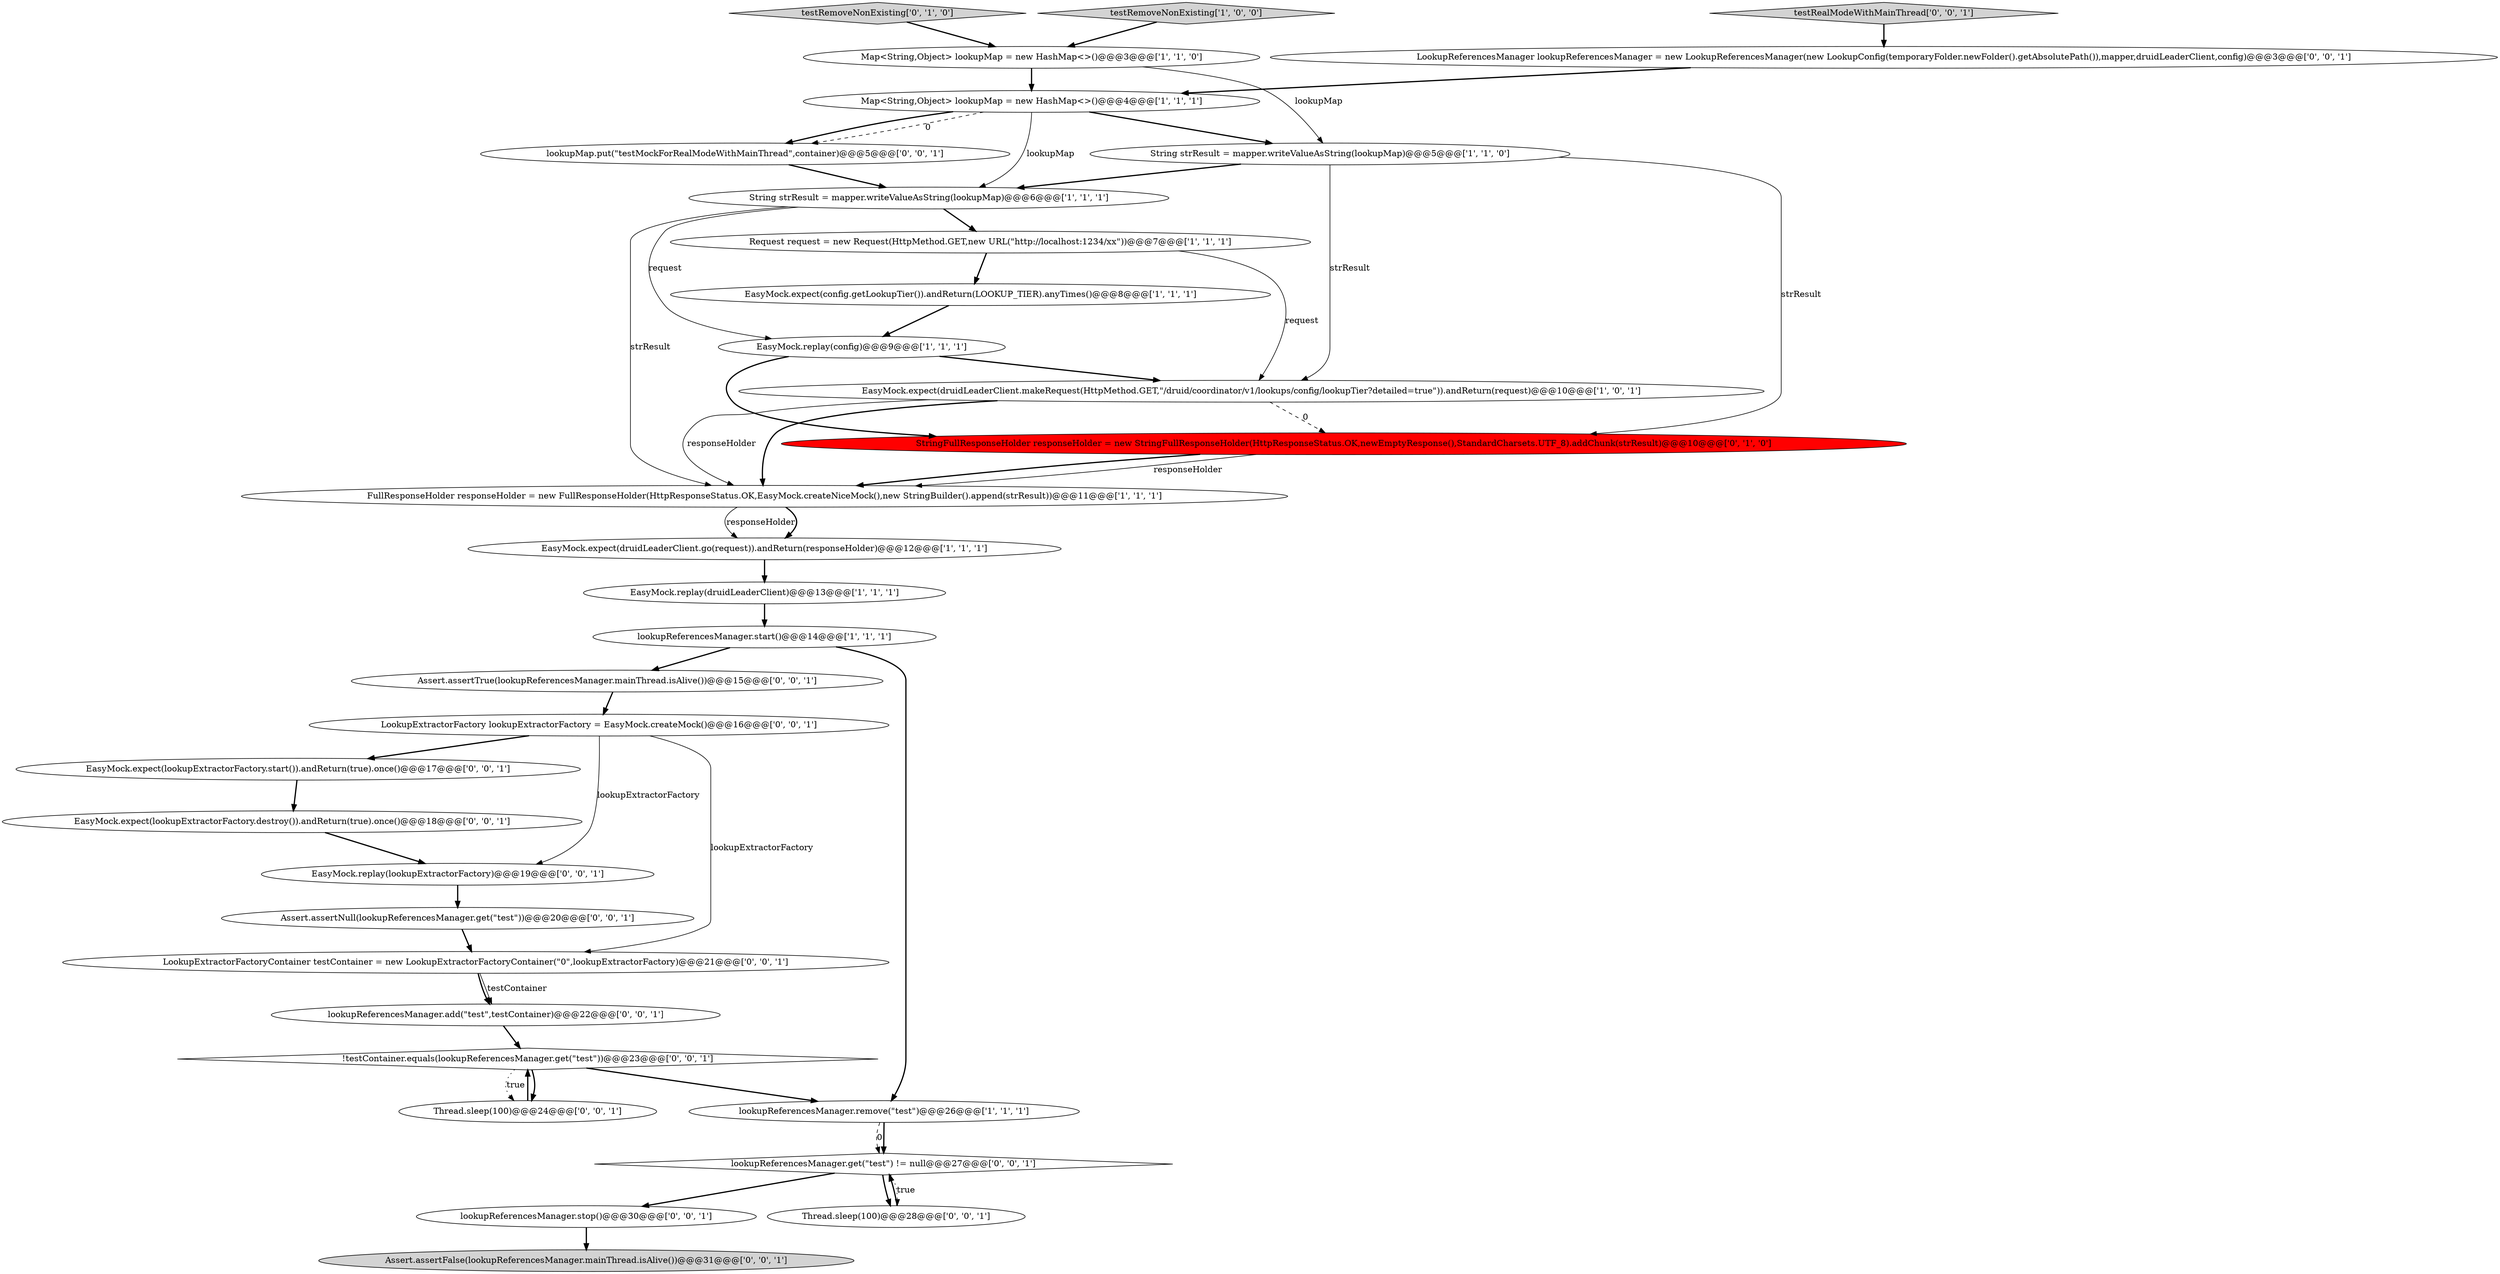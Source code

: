 digraph {
31 [style = filled, label = "Assert.assertNull(lookupReferencesManager.get(\"test\"))@@@20@@@['0', '0', '1']", fillcolor = white, shape = ellipse image = "AAA0AAABBB3BBB"];
10 [style = filled, label = "EasyMock.expect(config.getLookupTier()).andReturn(LOOKUP_TIER).anyTimes()@@@8@@@['1', '1', '1']", fillcolor = white, shape = ellipse image = "AAA0AAABBB1BBB"];
13 [style = filled, label = "lookupReferencesManager.start()@@@14@@@['1', '1', '1']", fillcolor = white, shape = ellipse image = "AAA0AAABBB1BBB"];
23 [style = filled, label = "LookupExtractorFactoryContainer testContainer = new LookupExtractorFactoryContainer(\"0\",lookupExtractorFactory)@@@21@@@['0', '0', '1']", fillcolor = white, shape = ellipse image = "AAA0AAABBB3BBB"];
4 [style = filled, label = "Map<String,Object> lookupMap = new HashMap<>()@@@3@@@['1', '1', '0']", fillcolor = white, shape = ellipse image = "AAA0AAABBB1BBB"];
17 [style = filled, label = "lookupReferencesManager.stop()@@@30@@@['0', '0', '1']", fillcolor = white, shape = ellipse image = "AAA0AAABBB3BBB"];
16 [style = filled, label = "Assert.assertFalse(lookupReferencesManager.mainThread.isAlive())@@@31@@@['0', '0', '1']", fillcolor = lightgray, shape = ellipse image = "AAA0AAABBB3BBB"];
11 [style = filled, label = "String strResult = mapper.writeValueAsString(lookupMap)@@@5@@@['1', '1', '0']", fillcolor = white, shape = ellipse image = "AAA0AAABBB1BBB"];
28 [style = filled, label = "lookupReferencesManager.get(\"test\") != null@@@27@@@['0', '0', '1']", fillcolor = white, shape = diamond image = "AAA0AAABBB3BBB"];
7 [style = filled, label = "testRemoveNonExisting['1', '0', '0']", fillcolor = lightgray, shape = diamond image = "AAA0AAABBB1BBB"];
27 [style = filled, label = "lookupMap.put(\"testMockForRealModeWithMainThread\",container)@@@5@@@['0', '0', '1']", fillcolor = white, shape = ellipse image = "AAA0AAABBB3BBB"];
14 [style = filled, label = "testRemoveNonExisting['0', '1', '0']", fillcolor = lightgray, shape = diamond image = "AAA0AAABBB2BBB"];
0 [style = filled, label = "lookupReferencesManager.remove(\"test\")@@@26@@@['1', '1', '1']", fillcolor = white, shape = ellipse image = "AAA0AAABBB1BBB"];
9 [style = filled, label = "String strResult = mapper.writeValueAsString(lookupMap)@@@6@@@['1', '1', '1']", fillcolor = white, shape = ellipse image = "AAA0AAABBB1BBB"];
26 [style = filled, label = "Thread.sleep(100)@@@24@@@['0', '0', '1']", fillcolor = white, shape = ellipse image = "AAA0AAABBB3BBB"];
3 [style = filled, label = "EasyMock.replay(druidLeaderClient)@@@13@@@['1', '1', '1']", fillcolor = white, shape = ellipse image = "AAA0AAABBB1BBB"];
32 [style = filled, label = "EasyMock.expect(lookupExtractorFactory.destroy()).andReturn(true).once()@@@18@@@['0', '0', '1']", fillcolor = white, shape = ellipse image = "AAA0AAABBB3BBB"];
20 [style = filled, label = "LookupReferencesManager lookupReferencesManager = new LookupReferencesManager(new LookupConfig(temporaryFolder.newFolder().getAbsolutePath()),mapper,druidLeaderClient,config)@@@3@@@['0', '0', '1']", fillcolor = white, shape = ellipse image = "AAA0AAABBB3BBB"];
22 [style = filled, label = "Thread.sleep(100)@@@28@@@['0', '0', '1']", fillcolor = white, shape = ellipse image = "AAA0AAABBB3BBB"];
30 [style = filled, label = "testRealModeWithMainThread['0', '0', '1']", fillcolor = lightgray, shape = diamond image = "AAA0AAABBB3BBB"];
8 [style = filled, label = "EasyMock.expect(druidLeaderClient.makeRequest(HttpMethod.GET,\"/druid/coordinator/v1/lookups/config/lookupTier?detailed=true\")).andReturn(request)@@@10@@@['1', '0', '1']", fillcolor = white, shape = ellipse image = "AAA0AAABBB1BBB"];
6 [style = filled, label = "EasyMock.expect(druidLeaderClient.go(request)).andReturn(responseHolder)@@@12@@@['1', '1', '1']", fillcolor = white, shape = ellipse image = "AAA0AAABBB1BBB"];
25 [style = filled, label = "lookupReferencesManager.add(\"test\",testContainer)@@@22@@@['0', '0', '1']", fillcolor = white, shape = ellipse image = "AAA0AAABBB3BBB"];
15 [style = filled, label = "StringFullResponseHolder responseHolder = new StringFullResponseHolder(HttpResponseStatus.OK,newEmptyResponse(),StandardCharsets.UTF_8).addChunk(strResult)@@@10@@@['0', '1', '0']", fillcolor = red, shape = ellipse image = "AAA1AAABBB2BBB"];
1 [style = filled, label = "Request request = new Request(HttpMethod.GET,new URL(\"http://localhost:1234/xx\"))@@@7@@@['1', '1', '1']", fillcolor = white, shape = ellipse image = "AAA0AAABBB1BBB"];
2 [style = filled, label = "EasyMock.replay(config)@@@9@@@['1', '1', '1']", fillcolor = white, shape = ellipse image = "AAA0AAABBB1BBB"];
29 [style = filled, label = "EasyMock.replay(lookupExtractorFactory)@@@19@@@['0', '0', '1']", fillcolor = white, shape = ellipse image = "AAA0AAABBB3BBB"];
19 [style = filled, label = "EasyMock.expect(lookupExtractorFactory.start()).andReturn(true).once()@@@17@@@['0', '0', '1']", fillcolor = white, shape = ellipse image = "AAA0AAABBB3BBB"];
5 [style = filled, label = "Map<String,Object> lookupMap = new HashMap<>()@@@4@@@['1', '1', '1']", fillcolor = white, shape = ellipse image = "AAA0AAABBB1BBB"];
24 [style = filled, label = "LookupExtractorFactory lookupExtractorFactory = EasyMock.createMock()@@@16@@@['0', '0', '1']", fillcolor = white, shape = ellipse image = "AAA0AAABBB3BBB"];
18 [style = filled, label = "!testContainer.equals(lookupReferencesManager.get(\"test\"))@@@23@@@['0', '0', '1']", fillcolor = white, shape = diamond image = "AAA0AAABBB3BBB"];
21 [style = filled, label = "Assert.assertTrue(lookupReferencesManager.mainThread.isAlive())@@@15@@@['0', '0', '1']", fillcolor = white, shape = ellipse image = "AAA0AAABBB3BBB"];
12 [style = filled, label = "FullResponseHolder responseHolder = new FullResponseHolder(HttpResponseStatus.OK,EasyMock.createNiceMock(),new StringBuilder().append(strResult))@@@11@@@['1', '1', '1']", fillcolor = white, shape = ellipse image = "AAA0AAABBB1BBB"];
17->16 [style = bold, label=""];
6->3 [style = bold, label=""];
23->25 [style = bold, label=""];
24->29 [style = solid, label="lookupExtractorFactory"];
31->23 [style = bold, label=""];
24->19 [style = bold, label=""];
30->20 [style = bold, label=""];
12->6 [style = solid, label="responseHolder"];
15->12 [style = solid, label="responseHolder"];
29->31 [style = bold, label=""];
27->9 [style = bold, label=""];
18->26 [style = bold, label=""];
8->15 [style = dashed, label="0"];
25->18 [style = bold, label=""];
26->18 [style = bold, label=""];
4->11 [style = solid, label="lookupMap"];
1->8 [style = solid, label="request"];
22->28 [style = bold, label=""];
21->24 [style = bold, label=""];
7->4 [style = bold, label=""];
11->9 [style = bold, label=""];
12->6 [style = bold, label=""];
11->15 [style = solid, label="strResult"];
0->28 [style = dashed, label="0"];
8->12 [style = solid, label="responseHolder"];
20->5 [style = bold, label=""];
32->29 [style = bold, label=""];
5->27 [style = dashed, label="0"];
5->9 [style = solid, label="lookupMap"];
19->32 [style = bold, label=""];
24->23 [style = solid, label="lookupExtractorFactory"];
11->8 [style = solid, label="strResult"];
18->26 [style = dotted, label="true"];
9->2 [style = solid, label="request"];
2->15 [style = bold, label=""];
28->22 [style = dotted, label="true"];
3->13 [style = bold, label=""];
28->17 [style = bold, label=""];
10->2 [style = bold, label=""];
5->11 [style = bold, label=""];
15->12 [style = bold, label=""];
5->27 [style = bold, label=""];
9->12 [style = solid, label="strResult"];
9->1 [style = bold, label=""];
13->21 [style = bold, label=""];
1->10 [style = bold, label=""];
23->25 [style = solid, label="testContainer"];
4->5 [style = bold, label=""];
18->0 [style = bold, label=""];
8->12 [style = bold, label=""];
28->22 [style = bold, label=""];
0->28 [style = bold, label=""];
2->8 [style = bold, label=""];
13->0 [style = bold, label=""];
14->4 [style = bold, label=""];
}

